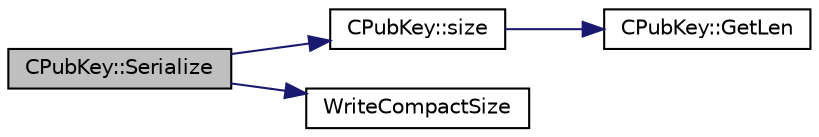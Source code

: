 digraph "CPubKey::Serialize"
{
  edge [fontname="Helvetica",fontsize="10",labelfontname="Helvetica",labelfontsize="10"];
  node [fontname="Helvetica",fontsize="10",shape=record];
  rankdir="LR";
  Node1236 [label="CPubKey::Serialize",height=0.2,width=0.4,color="black", fillcolor="grey75", style="filled", fontcolor="black"];
  Node1236 -> Node1237 [color="midnightblue",fontsize="10",style="solid",fontname="Helvetica"];
  Node1237 [label="CPubKey::size",height=0.2,width=0.4,color="black", fillcolor="white", style="filled",URL="$class_c_pub_key.html#a6bb28fcf0a5f799c69f5b7269363b309",tooltip="Simple read-only vector-like interface to the pubkey data. "];
  Node1237 -> Node1238 [color="midnightblue",fontsize="10",style="solid",fontname="Helvetica"];
  Node1238 [label="CPubKey::GetLen",height=0.2,width=0.4,color="black", fillcolor="white", style="filled",URL="$class_c_pub_key.html#a7dc71b3f037c84268dc22de97d7b65fb",tooltip="Compute the length of a pubkey with a given first byte. "];
  Node1236 -> Node1239 [color="midnightblue",fontsize="10",style="solid",fontname="Helvetica"];
  Node1239 [label="WriteCompactSize",height=0.2,width=0.4,color="black", fillcolor="white", style="filled",URL="$serialize_8h.html#a02cf7f551f8876dcd142e7c6c8a27e3b"];
}
